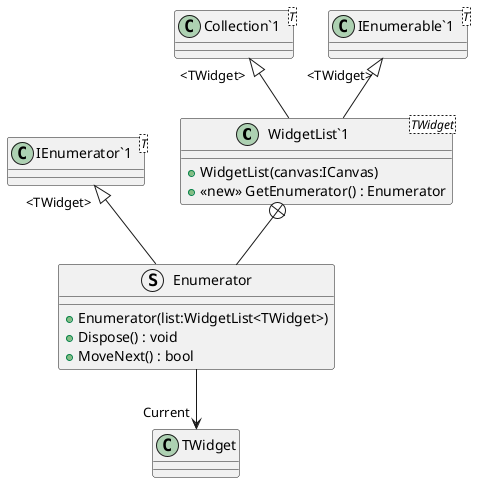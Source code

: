 @startuml
class "WidgetList`1"<TWidget> {
    + WidgetList(canvas:ICanvas)
    + <<new>> GetEnumerator() : Enumerator
}
class "Collection`1"<T> {
}
class "IEnumerable`1"<T> {
}
struct Enumerator {
    + Enumerator(list:WidgetList<TWidget>)
    + Dispose() : void
    + MoveNext() : bool
}
class "IEnumerator`1"<T> {
}
"Collection`1" "<TWidget>" <|-- "WidgetList`1"
"IEnumerable`1" "<TWidget>" <|-- "WidgetList`1"
"WidgetList`1" +-- Enumerator
"IEnumerator`1" "<TWidget>" <|-- Enumerator
Enumerator --> "Current" TWidget
@enduml
